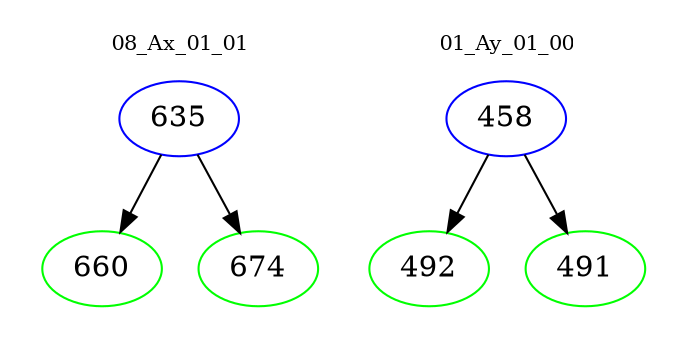 digraph{
subgraph cluster_0 {
color = white
label = "08_Ax_01_01";
fontsize=10;
T0_635 [label="635", color="blue"]
T0_635 -> T0_660 [color="black"]
T0_660 [label="660", color="green"]
T0_635 -> T0_674 [color="black"]
T0_674 [label="674", color="green"]
}
subgraph cluster_1 {
color = white
label = "01_Ay_01_00";
fontsize=10;
T1_458 [label="458", color="blue"]
T1_458 -> T1_492 [color="black"]
T1_492 [label="492", color="green"]
T1_458 -> T1_491 [color="black"]
T1_491 [label="491", color="green"]
}
}
